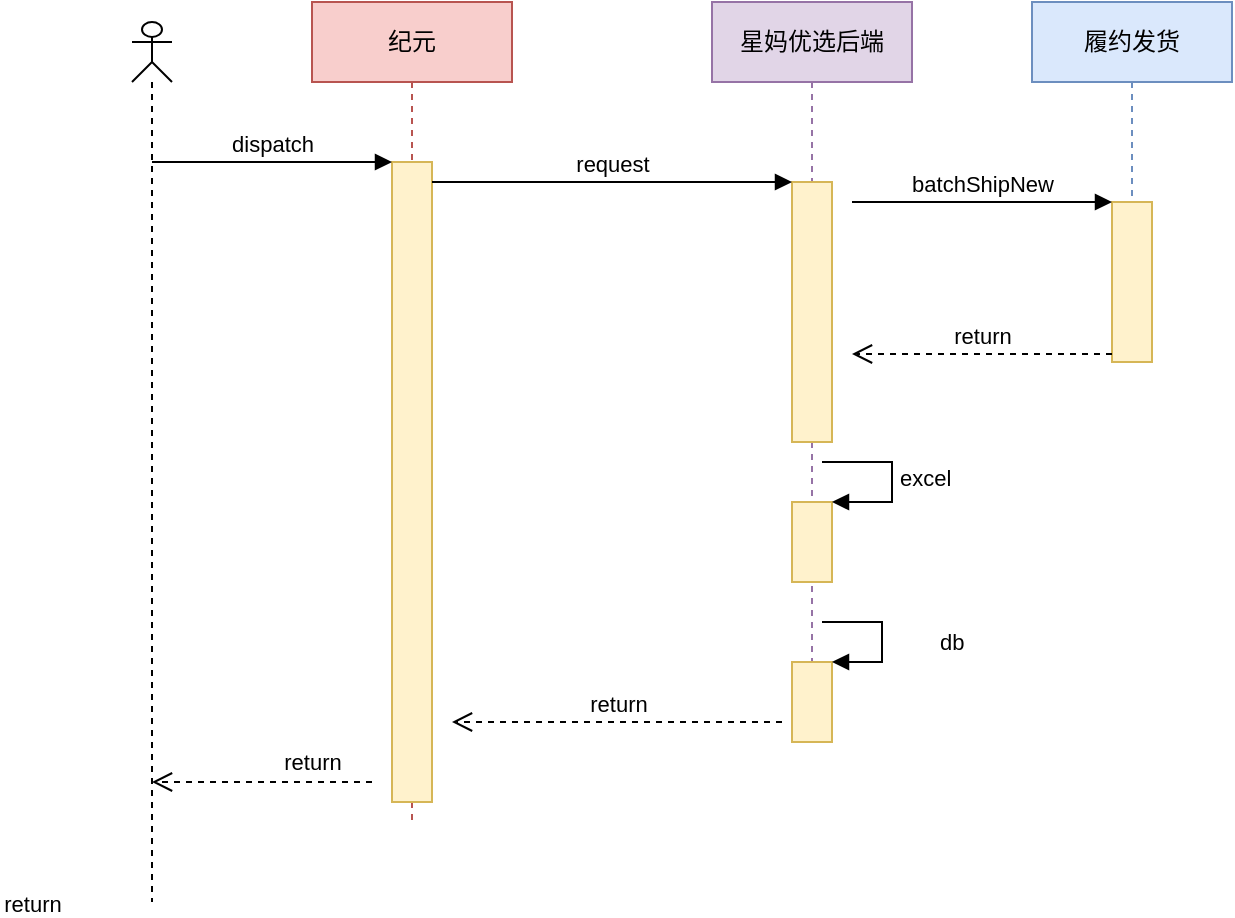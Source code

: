 <mxfile version="14.6.0" type="github">
  <diagram id="dFgqFRQjUzC76x0T8yUt" name="Page-1">
    <mxGraphModel dx="1422" dy="706" grid="1" gridSize="10" guides="1" tooltips="1" connect="1" arrows="1" fold="1" page="1" pageScale="1" pageWidth="827" pageHeight="1169" math="0" shadow="0">
      <root>
        <mxCell id="0" />
        <mxCell id="1" parent="0" />
        <mxCell id="rSRIkdX2g_CZustjKGk1-1" value="" style="shape=umlLifeline;participant=umlActor;perimeter=lifelinePerimeter;whiteSpace=wrap;html=1;container=1;collapsible=0;recursiveResize=0;verticalAlign=top;spacingTop=36;outlineConnect=0;size=30;" vertex="1" parent="1">
          <mxGeometry x="190" y="50" width="20" height="440" as="geometry" />
        </mxCell>
        <mxCell id="rSRIkdX2g_CZustjKGk1-2" value="纪元" style="shape=umlLifeline;perimeter=lifelinePerimeter;whiteSpace=wrap;html=1;container=1;collapsible=0;recursiveResize=0;outlineConnect=0;fillColor=#f8cecc;strokeColor=#b85450;" vertex="1" parent="1">
          <mxGeometry x="280" y="40" width="100" height="410" as="geometry" />
        </mxCell>
        <mxCell id="rSRIkdX2g_CZustjKGk1-3" value="" style="html=1;points=[];perimeter=orthogonalPerimeter;fillColor=#fff2cc;strokeColor=#d6b656;" vertex="1" parent="rSRIkdX2g_CZustjKGk1-2">
          <mxGeometry x="40" y="80" width="20" height="320" as="geometry" />
        </mxCell>
        <mxCell id="rSRIkdX2g_CZustjKGk1-6" value="履约发货" style="shape=umlLifeline;perimeter=lifelinePerimeter;whiteSpace=wrap;html=1;container=1;collapsible=0;recursiveResize=0;outlineConnect=0;fillColor=#dae8fc;strokeColor=#6c8ebf;" vertex="1" parent="1">
          <mxGeometry x="640" y="40" width="100" height="180" as="geometry" />
        </mxCell>
        <mxCell id="rSRIkdX2g_CZustjKGk1-11" value="" style="html=1;points=[];perimeter=orthogonalPerimeter;fillColor=#fff2cc;strokeColor=#d6b656;" vertex="1" parent="rSRIkdX2g_CZustjKGk1-6">
          <mxGeometry x="40" y="100" width="20" height="80" as="geometry" />
        </mxCell>
        <mxCell id="rSRIkdX2g_CZustjKGk1-7" value="星妈优选后端" style="shape=umlLifeline;perimeter=lifelinePerimeter;whiteSpace=wrap;html=1;container=1;collapsible=0;recursiveResize=0;outlineConnect=0;fillColor=#e1d5e7;strokeColor=#9673a6;" vertex="1" parent="1">
          <mxGeometry x="480" y="40" width="100" height="370" as="geometry" />
        </mxCell>
        <mxCell id="rSRIkdX2g_CZustjKGk1-8" value="" style="html=1;points=[];perimeter=orthogonalPerimeter;fillColor=#fff2cc;strokeColor=#d6b656;" vertex="1" parent="rSRIkdX2g_CZustjKGk1-7">
          <mxGeometry x="40" y="90" width="20" height="130" as="geometry" />
        </mxCell>
        <mxCell id="rSRIkdX2g_CZustjKGk1-14" value="" style="html=1;points=[];perimeter=orthogonalPerimeter;fillColor=#fff2cc;strokeColor=#d6b656;" vertex="1" parent="rSRIkdX2g_CZustjKGk1-7">
          <mxGeometry x="40" y="250" width="20" height="40" as="geometry" />
        </mxCell>
        <mxCell id="rSRIkdX2g_CZustjKGk1-15" value="excel" style="edgeStyle=orthogonalEdgeStyle;html=1;align=left;spacingLeft=2;endArrow=block;rounded=0;entryX=1;entryY=0;" edge="1" target="rSRIkdX2g_CZustjKGk1-14" parent="rSRIkdX2g_CZustjKGk1-7">
          <mxGeometry relative="1" as="geometry">
            <mxPoint x="55" y="230" as="sourcePoint" />
            <Array as="points">
              <mxPoint x="90" y="230" />
              <mxPoint x="90" y="250" />
            </Array>
          </mxGeometry>
        </mxCell>
        <mxCell id="rSRIkdX2g_CZustjKGk1-18" value="" style="html=1;points=[];perimeter=orthogonalPerimeter;fillColor=#fff2cc;strokeColor=#d6b656;" vertex="1" parent="rSRIkdX2g_CZustjKGk1-7">
          <mxGeometry x="40" y="330" width="20" height="40" as="geometry" />
        </mxCell>
        <mxCell id="rSRIkdX2g_CZustjKGk1-19" value="db" style="edgeStyle=orthogonalEdgeStyle;html=1;align=left;spacingLeft=2;endArrow=block;rounded=0;entryX=1;entryY=0;" edge="1" target="rSRIkdX2g_CZustjKGk1-18" parent="rSRIkdX2g_CZustjKGk1-7">
          <mxGeometry x="0.067" y="25" relative="1" as="geometry">
            <mxPoint x="55" y="310" as="sourcePoint" />
            <Array as="points">
              <mxPoint x="85" y="310" />
            </Array>
            <mxPoint as="offset" />
          </mxGeometry>
        </mxCell>
        <mxCell id="rSRIkdX2g_CZustjKGk1-9" value="request" style="html=1;verticalAlign=bottom;endArrow=block;entryX=0;entryY=0;" edge="1" target="rSRIkdX2g_CZustjKGk1-8" parent="1">
          <mxGeometry relative="1" as="geometry">
            <mxPoint x="340" y="130" as="sourcePoint" />
            <Array as="points">
              <mxPoint x="490" y="130" />
            </Array>
          </mxGeometry>
        </mxCell>
        <mxCell id="rSRIkdX2g_CZustjKGk1-12" value="batchShipNew" style="html=1;verticalAlign=bottom;endArrow=block;entryX=0;entryY=0;" edge="1" target="rSRIkdX2g_CZustjKGk1-11" parent="1">
          <mxGeometry relative="1" as="geometry">
            <mxPoint x="550" y="140" as="sourcePoint" />
          </mxGeometry>
        </mxCell>
        <mxCell id="rSRIkdX2g_CZustjKGk1-13" value="return" style="html=1;verticalAlign=bottom;endArrow=open;dashed=1;endSize=8;exitX=0;exitY=0.95;" edge="1" source="rSRIkdX2g_CZustjKGk1-11" parent="1">
          <mxGeometry relative="1" as="geometry">
            <mxPoint x="550" y="216" as="targetPoint" />
          </mxGeometry>
        </mxCell>
        <mxCell id="rSRIkdX2g_CZustjKGk1-23" value="return" style="html=1;verticalAlign=bottom;endArrow=open;dashed=1;endSize=8;" edge="1" parent="1" target="rSRIkdX2g_CZustjKGk1-1">
          <mxGeometry x="1" y="92" relative="1" as="geometry">
            <mxPoint x="310" y="430" as="sourcePoint" />
            <mxPoint x="370" y="360" as="targetPoint" />
            <Array as="points">
              <mxPoint x="290" y="430" />
            </Array>
            <mxPoint x="-60" y="-22" as="offset" />
          </mxGeometry>
        </mxCell>
        <mxCell id="rSRIkdX2g_CZustjKGk1-24" value="return&lt;br&gt;" style="edgeLabel;html=1;align=center;verticalAlign=middle;resizable=0;points=[];" vertex="1" connectable="0" parent="rSRIkdX2g_CZustjKGk1-23">
          <mxGeometry x="-0.385" y="1" relative="1" as="geometry">
            <mxPoint x="4" y="-11" as="offset" />
          </mxGeometry>
        </mxCell>
        <mxCell id="rSRIkdX2g_CZustjKGk1-4" value="dispatch" style="html=1;verticalAlign=bottom;endArrow=block;entryX=0;entryY=0;" edge="1" target="rSRIkdX2g_CZustjKGk1-3" parent="1" source="rSRIkdX2g_CZustjKGk1-1">
          <mxGeometry relative="1" as="geometry">
            <mxPoint x="250" y="120" as="sourcePoint" />
          </mxGeometry>
        </mxCell>
        <mxCell id="rSRIkdX2g_CZustjKGk1-26" value="return" style="html=1;verticalAlign=bottom;endArrow=open;dashed=1;endSize=8;exitX=-0.25;exitY=0.75;exitDx=0;exitDy=0;exitPerimeter=0;" edge="1" parent="1" source="rSRIkdX2g_CZustjKGk1-18">
          <mxGeometry relative="1" as="geometry">
            <mxPoint x="450" y="360" as="sourcePoint" />
            <mxPoint x="350" y="400" as="targetPoint" />
          </mxGeometry>
        </mxCell>
      </root>
    </mxGraphModel>
  </diagram>
</mxfile>
